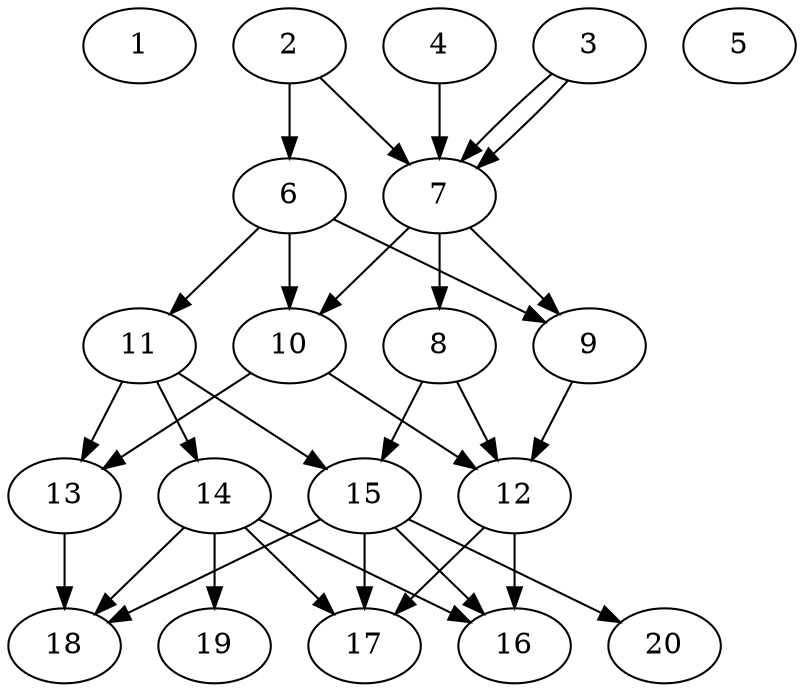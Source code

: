 // DAG automatically generated by daggen at Tue Jul 23 14:31:37 2019
// ./daggen --dot -n 20 --ccr 0.5 --fat 0.5 --regular 0.5 --density 0.8 --mindata 5242880 --maxdata 52428800 
digraph G {
  1 [size="31961088", alpha="0.19", expect_size="15980544"] 
  2 [size="65050624", alpha="0.16", expect_size="32525312"] 
  2 -> 6 [size ="32525312"]
  2 -> 7 [size ="32525312"]
  3 [size="28948480", alpha="0.16", expect_size="14474240"] 
  3 -> 7 [size ="14474240"]
  3 -> 7 [size ="14474240"]
  4 [size="55541760", alpha="0.17", expect_size="27770880"] 
  4 -> 7 [size ="27770880"]
  5 [size="36284416", alpha="0.01", expect_size="18142208"] 
  6 [size="71647232", alpha="0.13", expect_size="35823616"] 
  6 -> 9 [size ="35823616"]
  6 -> 10 [size ="35823616"]
  6 -> 11 [size ="35823616"]
  7 [size="15196160", alpha="0.05", expect_size="7598080"] 
  7 -> 8 [size ="7598080"]
  7 -> 9 [size ="7598080"]
  7 -> 10 [size ="7598080"]
  8 [size="16939008", alpha="0.05", expect_size="8469504"] 
  8 -> 12 [size ="8469504"]
  8 -> 15 [size ="8469504"]
  9 [size="49522688", alpha="0.02", expect_size="24761344"] 
  9 -> 12 [size ="24761344"]
  10 [size="71178240", alpha="0.13", expect_size="35589120"] 
  10 -> 12 [size ="35589120"]
  10 -> 13 [size ="35589120"]
  11 [size="47792128", alpha="0.09", expect_size="23896064"] 
  11 -> 13 [size ="23896064"]
  11 -> 14 [size ="23896064"]
  11 -> 15 [size ="23896064"]
  12 [size="44179456", alpha="0.08", expect_size="22089728"] 
  12 -> 16 [size ="22089728"]
  12 -> 17 [size ="22089728"]
  13 [size="26685440", alpha="0.12", expect_size="13342720"] 
  13 -> 18 [size ="13342720"]
  14 [size="100083712", alpha="0.02", expect_size="50041856"] 
  14 -> 16 [size ="50041856"]
  14 -> 17 [size ="50041856"]
  14 -> 18 [size ="50041856"]
  14 -> 19 [size ="50041856"]
  15 [size="86847488", alpha="0.04", expect_size="43423744"] 
  15 -> 16 [size ="43423744"]
  15 -> 17 [size ="43423744"]
  15 -> 18 [size ="43423744"]
  15 -> 20 [size ="43423744"]
  16 [size="93423616", alpha="0.12", expect_size="46711808"] 
  17 [size="60209152", alpha="0.08", expect_size="30104576"] 
  18 [size="83306496", alpha="0.06", expect_size="41653248"] 
  19 [size="13066240", alpha="0.14", expect_size="6533120"] 
  20 [size="24545280", alpha="0.15", expect_size="12272640"] 
}
